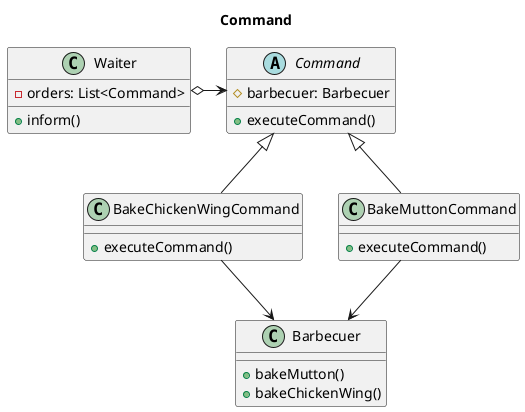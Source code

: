 @startuml
title Command

class Waiter{
    -orders: List<Command>
    +inform()
}
abstract class Command{
    #barbecuer: Barbecuer
    +executeCommand()
}
class BakeChickenWingCommand{
    +executeCommand()
}
class BakeMuttonCommand{
    +executeCommand()
}
class Barbecuer{
    +bakeMutton()
    +bakeChickenWing()
}

Waiter o-> Command
Command <|-- BakeChickenWingCommand
Command <|-- BakeMuttonCommand

BakeChickenWingCommand --> Barbecuer
BakeMuttonCommand --> Barbecuer
@enduml